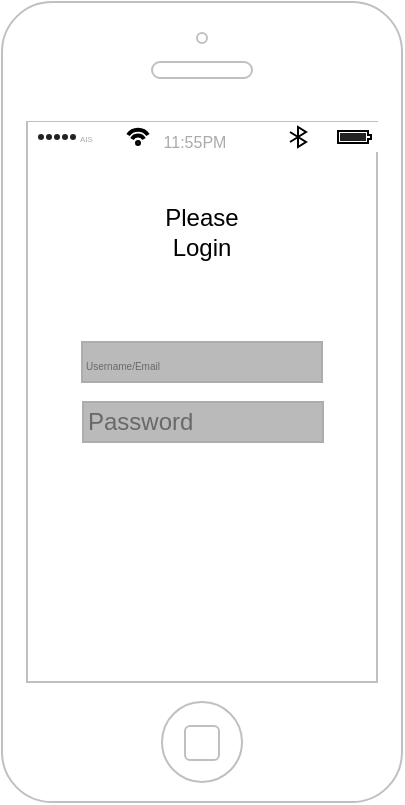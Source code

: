 <mxfile version="21.4.0" type="github">
  <diagram name="Page-1" id="B1b4Kk_K3aIzqKwMmGGo">
    <mxGraphModel dx="478" dy="261" grid="1" gridSize="10" guides="1" tooltips="1" connect="1" arrows="1" fold="1" page="1" pageScale="1" pageWidth="850" pageHeight="1100" math="0" shadow="0">
      <root>
        <mxCell id="0" />
        <mxCell id="1" parent="0" />
        <mxCell id="AiorEY5EYVlcGgDcvZ3l-1" value="" style="html=1;verticalLabelPosition=bottom;labelBackgroundColor=#ffffff;verticalAlign=top;shadow=0;dashed=0;strokeWidth=1;shape=mxgraph.ios7.misc.iphone;strokeColor=#c0c0c0;" vertex="1" parent="1">
          <mxGeometry x="210" y="150" width="200" height="400" as="geometry" />
        </mxCell>
        <mxCell id="AiorEY5EYVlcGgDcvZ3l-3" value="" style="html=1;strokeWidth=1;shadow=0;dashed=0;shape=mxgraph.ios7ui.appBar;fillColor=#ffffff;gradientColor=none;sketch=0;hachureGap=4;pointerEvents=0;" vertex="1" parent="1">
          <mxGeometry x="223" y="210.0" width="175" height="15" as="geometry" />
        </mxCell>
        <mxCell id="AiorEY5EYVlcGgDcvZ3l-4" value="&lt;div&gt;AIS&lt;/div&gt;" style="shape=rect;sketch=0;align=left;fontSize=8;spacingLeft=24;fontSize=4;fontColor=#aaaaaa;strokeColor=none;fillColor=none;spacingTop=4;hachureGap=4;pointerEvents=0;html=1;" vertex="1" parent="AiorEY5EYVlcGgDcvZ3l-3">
          <mxGeometry y="0.5" width="50" height="13" relative="1" as="geometry">
            <mxPoint y="-7" as="offset" />
          </mxGeometry>
        </mxCell>
        <mxCell id="AiorEY5EYVlcGgDcvZ3l-5" value="11:55PM" style="shape=rect;sketch=0;fontSize=8;fontColor=#aaaaaa;strokeColor=none;fillColor=none;spacingTop=4;hachureGap=4;pointerEvents=0;html=1;" vertex="1" parent="AiorEY5EYVlcGgDcvZ3l-3">
          <mxGeometry x="0.5" y="0.5" width="50" height="13" relative="1" as="geometry">
            <mxPoint x="-30" y="-6.5" as="offset" />
          </mxGeometry>
        </mxCell>
        <mxCell id="AiorEY5EYVlcGgDcvZ3l-7" value="Please Login" style="text;html=1;strokeColor=none;fillColor=none;align=center;verticalAlign=middle;whiteSpace=wrap;rounded=0;" vertex="1" parent="1">
          <mxGeometry x="280" y="250" width="60" height="30" as="geometry" />
        </mxCell>
        <mxCell id="AiorEY5EYVlcGgDcvZ3l-8" value="&lt;div align=&quot;left&quot;&gt;&lt;font style=&quot;font-size: 5px;&quot; color=&quot;#696969&quot;&gt;Username/Email&lt;/font&gt;&lt;font color=&quot;#696969&quot;&gt;&lt;br&gt;&lt;/font&gt;&lt;/div&gt;" style="rounded=0;whiteSpace=wrap;html=1;strokeColor=#ADADAD;gradientColor=none;fillColor=#BABABA;align=left;" vertex="1" parent="1">
          <mxGeometry x="250" y="320" width="120" height="20" as="geometry" />
        </mxCell>
        <mxCell id="AiorEY5EYVlcGgDcvZ3l-9" value="&lt;font color=&quot;#696969&quot;&gt;Password&lt;/font&gt;" style="rounded=0;whiteSpace=wrap;html=1;strokeColor=#ADADAD;gradientColor=none;fillColor=#BABABA;align=left;" vertex="1" parent="1">
          <mxGeometry x="250.5" y="350" width="120" height="20" as="geometry" />
        </mxCell>
      </root>
    </mxGraphModel>
  </diagram>
</mxfile>
